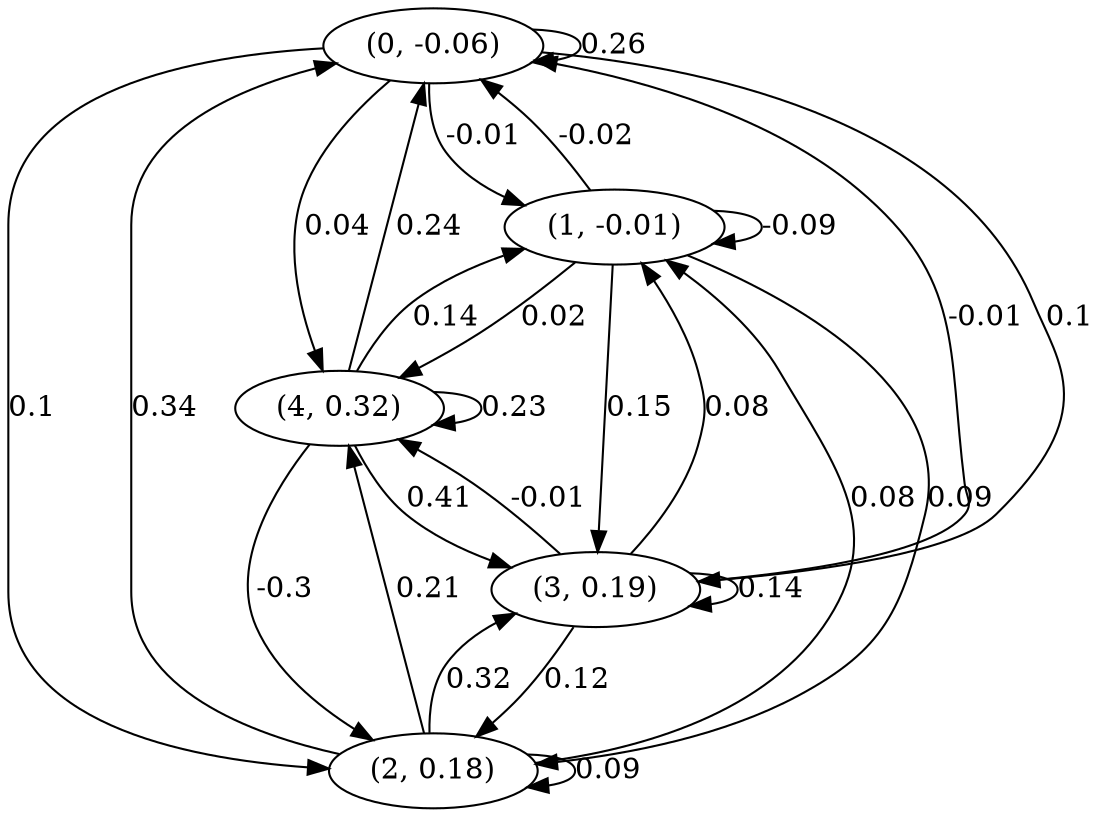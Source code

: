 digraph {
    0 [ label = "(0, -0.06)" ]
    1 [ label = "(1, -0.01)" ]
    2 [ label = "(2, 0.18)" ]
    3 [ label = "(3, 0.19)" ]
    4 [ label = "(4, 0.32)" ]
    0 -> 0 [ label = "0.26" ]
    1 -> 1 [ label = "-0.09" ]
    2 -> 2 [ label = "0.09" ]
    3 -> 3 [ label = "0.14" ]
    4 -> 4 [ label = "0.23" ]
    1 -> 0 [ label = "-0.02" ]
    2 -> 0 [ label = "0.34" ]
    3 -> 0 [ label = "-0.01" ]
    4 -> 0 [ label = "0.24" ]
    0 -> 1 [ label = "-0.01" ]
    2 -> 1 [ label = "0.08" ]
    3 -> 1 [ label = "0.08" ]
    4 -> 1 [ label = "0.14" ]
    0 -> 2 [ label = "0.1" ]
    1 -> 2 [ label = "0.09" ]
    3 -> 2 [ label = "0.12" ]
    4 -> 2 [ label = "-0.3" ]
    0 -> 3 [ label = "0.1" ]
    1 -> 3 [ label = "0.15" ]
    2 -> 3 [ label = "0.32" ]
    4 -> 3 [ label = "0.41" ]
    0 -> 4 [ label = "0.04" ]
    1 -> 4 [ label = "0.02" ]
    2 -> 4 [ label = "0.21" ]
    3 -> 4 [ label = "-0.01" ]
}

